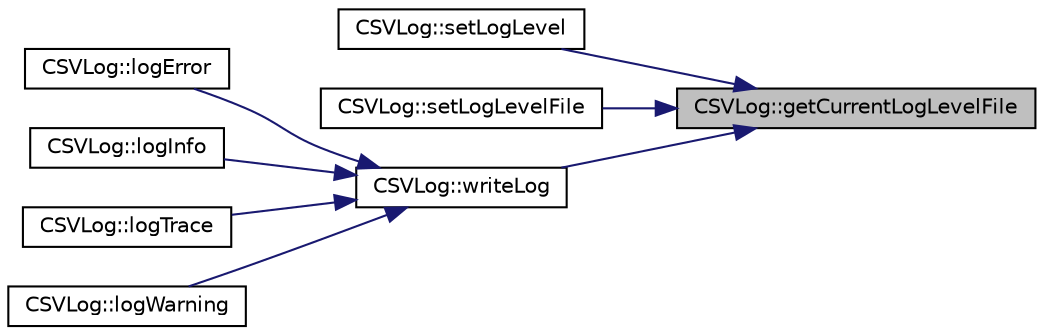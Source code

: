 digraph "CSVLog::getCurrentLogLevelFile"
{
 // LATEX_PDF_SIZE
  edge [fontname="Helvetica",fontsize="10",labelfontname="Helvetica",labelfontsize="10"];
  node [fontname="Helvetica",fontsize="10",shape=record];
  rankdir="RL";
  Node1 [label="CSVLog::getCurrentLogLevelFile",height=0.2,width=0.4,color="black", fillcolor="grey75", style="filled", fontcolor="black",tooltip="get current log level for file log"];
  Node1 -> Node2 [dir="back",color="midnightblue",fontsize="10",style="solid",fontname="Helvetica"];
  Node2 [label="CSVLog::setLogLevel",height=0.2,width=0.4,color="black", fillcolor="white", style="filled",URL="$classCSVLog.html#a79823829d8323a15970b5faea8a1a247",tooltip="set the log level for file and console"];
  Node1 -> Node3 [dir="back",color="midnightblue",fontsize="10",style="solid",fontname="Helvetica"];
  Node3 [label="CSVLog::setLogLevelFile",height=0.2,width=0.4,color="black", fillcolor="white", style="filled",URL="$classCSVLog.html#aba1abb6e18ffbe83b6d4f3f5f2a1fa8c",tooltip="set log level only for file"];
  Node1 -> Node4 [dir="back",color="midnightblue",fontsize="10",style="solid",fontname="Helvetica"];
  Node4 [label="CSVLog::writeLog",height=0.2,width=0.4,color="black", fillcolor="white", style="filled",URL="$classCSVLog.html#a483aac07b38a517ad8f045a34cffdcf9",tooltip="general log generator method"];
  Node4 -> Node5 [dir="back",color="midnightblue",fontsize="10",style="solid",fontname="Helvetica"];
  Node5 [label="CSVLog::logError",height=0.2,width=0.4,color="black", fillcolor="white", style="filled",URL="$classCSVLog.html#a99f056783f1903b0332a39732b79a014",tooltip="general log on error level"];
  Node4 -> Node6 [dir="back",color="midnightblue",fontsize="10",style="solid",fontname="Helvetica"];
  Node6 [label="CSVLog::logInfo",height=0.2,width=0.4,color="black", fillcolor="white", style="filled",URL="$classCSVLog.html#a5a6e01a0b57519dcfa1b1b94017f79f8",tooltip="general log on info level"];
  Node4 -> Node7 [dir="back",color="midnightblue",fontsize="10",style="solid",fontname="Helvetica"];
  Node7 [label="CSVLog::logTrace",height=0.2,width=0.4,color="black", fillcolor="white", style="filled",URL="$classCSVLog.html#a43fd60ab05f615aefdd0af7d3f93840e",tooltip="general log on trace level"];
  Node4 -> Node8 [dir="back",color="midnightblue",fontsize="10",style="solid",fontname="Helvetica"];
  Node8 [label="CSVLog::logWarning",height=0.2,width=0.4,color="black", fillcolor="white", style="filled",URL="$classCSVLog.html#a259cf3f2a38398a047342ec4c2820f5c",tooltip="general log on warning level"];
}
